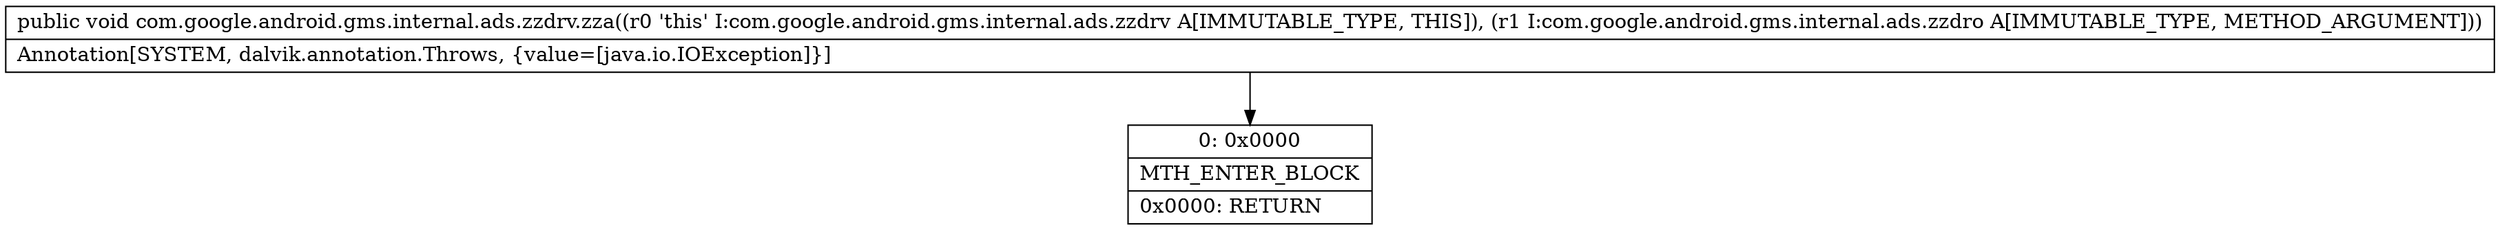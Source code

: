 digraph "CFG forcom.google.android.gms.internal.ads.zzdrv.zza(Lcom\/google\/android\/gms\/internal\/ads\/zzdro;)V" {
Node_0 [shape=record,label="{0\:\ 0x0000|MTH_ENTER_BLOCK\l|0x0000: RETURN   \l}"];
MethodNode[shape=record,label="{public void com.google.android.gms.internal.ads.zzdrv.zza((r0 'this' I:com.google.android.gms.internal.ads.zzdrv A[IMMUTABLE_TYPE, THIS]), (r1 I:com.google.android.gms.internal.ads.zzdro A[IMMUTABLE_TYPE, METHOD_ARGUMENT]))  | Annotation[SYSTEM, dalvik.annotation.Throws, \{value=[java.io.IOException]\}]\l}"];
MethodNode -> Node_0;
}

